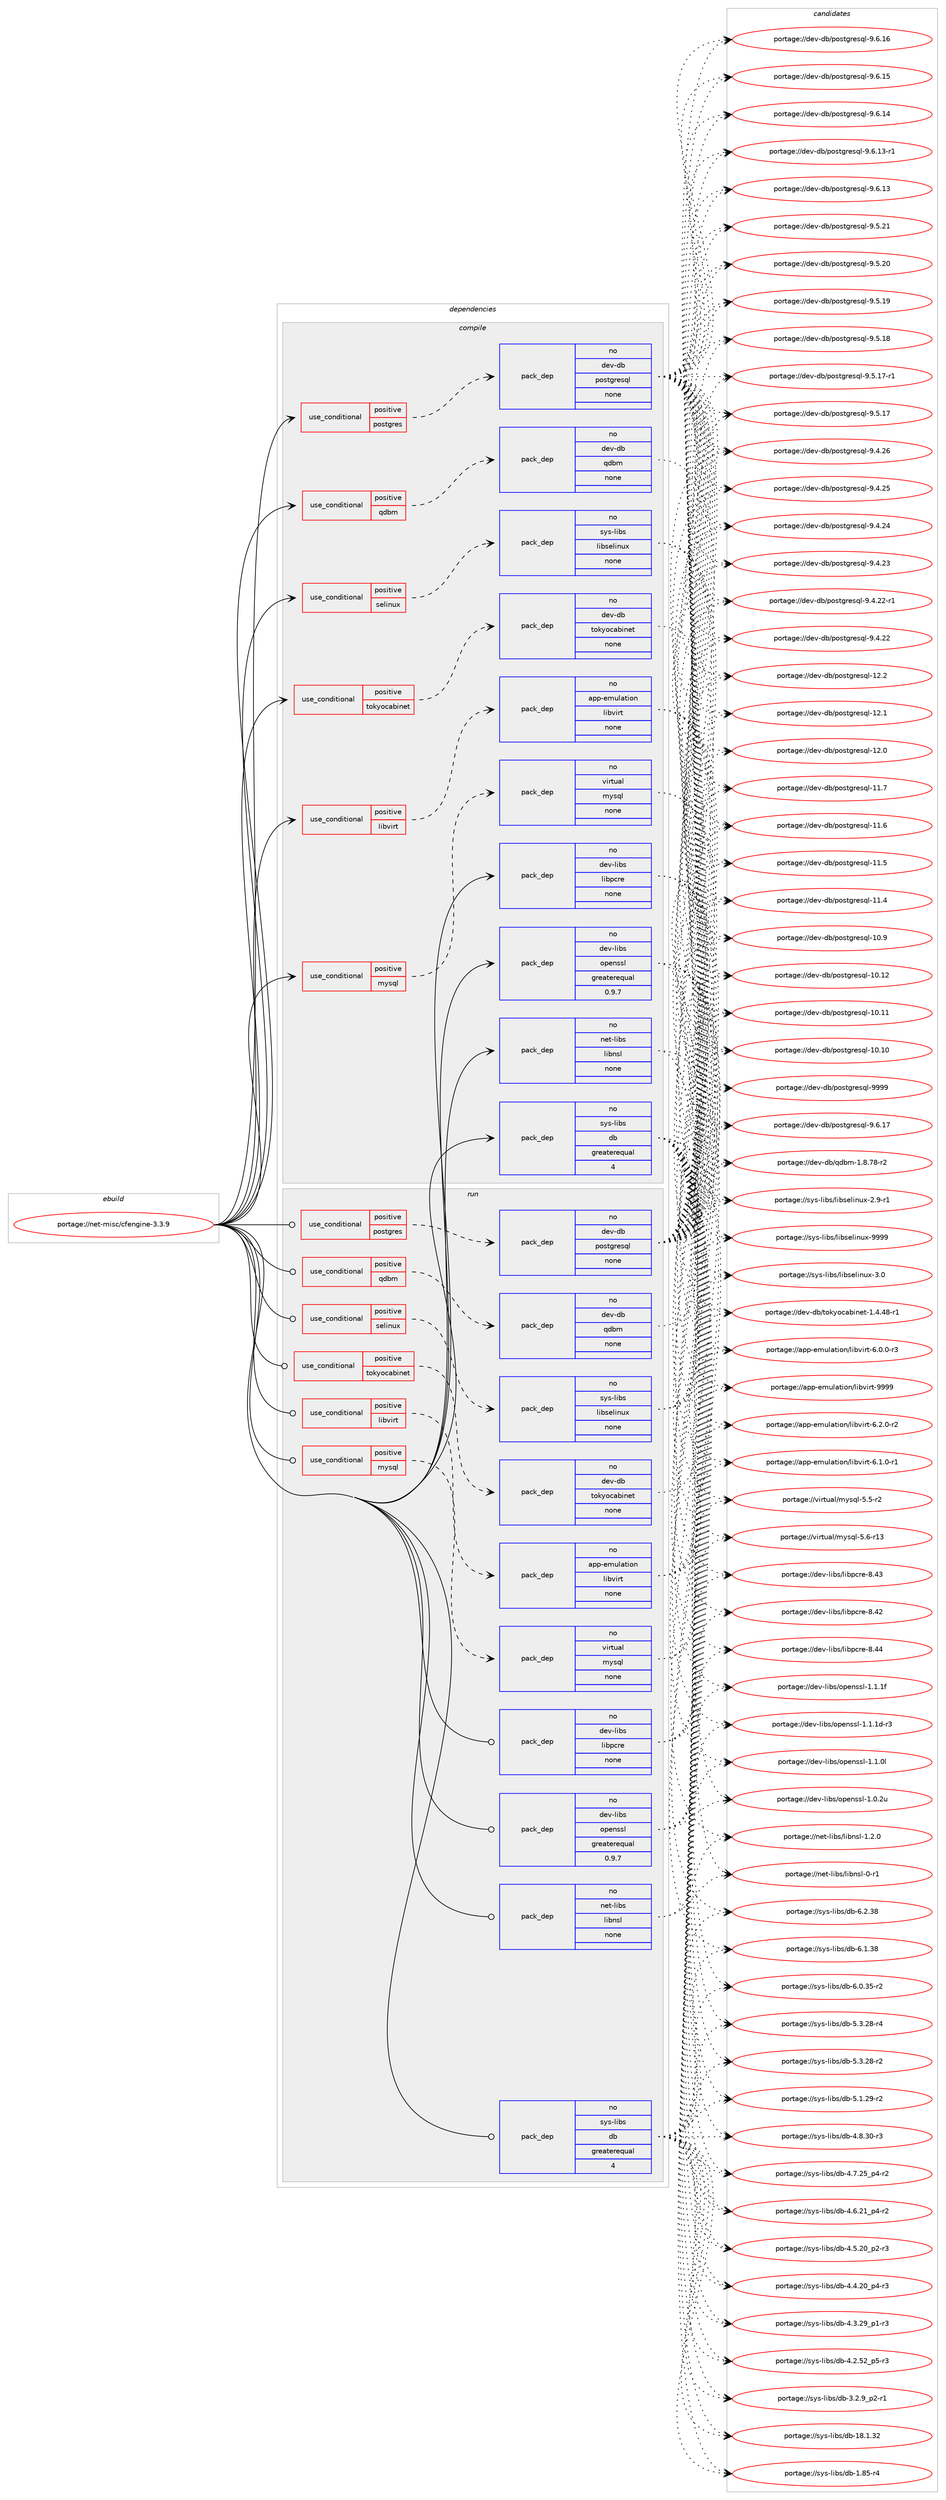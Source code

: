 digraph prolog {

# *************
# Graph options
# *************

newrank=true;
concentrate=true;
compound=true;
graph [rankdir=LR,fontname=Helvetica,fontsize=10,ranksep=1.5];#, ranksep=2.5, nodesep=0.2];
edge  [arrowhead=vee];
node  [fontname=Helvetica,fontsize=10];

# **********
# The ebuild
# **********

subgraph cluster_leftcol {
color=gray;
rank=same;
label=<<i>ebuild</i>>;
id [label="portage://net-misc/cfengine-3.3.9", color=red, width=4, href="../net-misc/cfengine-3.3.9.svg"];
}

# ****************
# The dependencies
# ****************

subgraph cluster_midcol {
color=gray;
label=<<i>dependencies</i>>;
subgraph cluster_compile {
fillcolor="#eeeeee";
style=filled;
label=<<i>compile</i>>;
subgraph cond791 {
dependency6743 [label=<<TABLE BORDER="0" CELLBORDER="1" CELLSPACING="0" CELLPADDING="4"><TR><TD ROWSPAN="3" CELLPADDING="10">use_conditional</TD></TR><TR><TD>positive</TD></TR><TR><TD>libvirt</TD></TR></TABLE>>, shape=none, color=red];
subgraph pack5873 {
dependency6744 [label=<<TABLE BORDER="0" CELLBORDER="1" CELLSPACING="0" CELLPADDING="4" WIDTH="220"><TR><TD ROWSPAN="6" CELLPADDING="30">pack_dep</TD></TR><TR><TD WIDTH="110">no</TD></TR><TR><TD>app-emulation</TD></TR><TR><TD>libvirt</TD></TR><TR><TD>none</TD></TR><TR><TD></TD></TR></TABLE>>, shape=none, color=blue];
}
dependency6743:e -> dependency6744:w [weight=20,style="dashed",arrowhead="vee"];
}
id:e -> dependency6743:w [weight=20,style="solid",arrowhead="vee"];
subgraph cond792 {
dependency6745 [label=<<TABLE BORDER="0" CELLBORDER="1" CELLSPACING="0" CELLPADDING="4"><TR><TD ROWSPAN="3" CELLPADDING="10">use_conditional</TD></TR><TR><TD>positive</TD></TR><TR><TD>mysql</TD></TR></TABLE>>, shape=none, color=red];
subgraph pack5874 {
dependency6746 [label=<<TABLE BORDER="0" CELLBORDER="1" CELLSPACING="0" CELLPADDING="4" WIDTH="220"><TR><TD ROWSPAN="6" CELLPADDING="30">pack_dep</TD></TR><TR><TD WIDTH="110">no</TD></TR><TR><TD>virtual</TD></TR><TR><TD>mysql</TD></TR><TR><TD>none</TD></TR><TR><TD></TD></TR></TABLE>>, shape=none, color=blue];
}
dependency6745:e -> dependency6746:w [weight=20,style="dashed",arrowhead="vee"];
}
id:e -> dependency6745:w [weight=20,style="solid",arrowhead="vee"];
subgraph cond793 {
dependency6747 [label=<<TABLE BORDER="0" CELLBORDER="1" CELLSPACING="0" CELLPADDING="4"><TR><TD ROWSPAN="3" CELLPADDING="10">use_conditional</TD></TR><TR><TD>positive</TD></TR><TR><TD>postgres</TD></TR></TABLE>>, shape=none, color=red];
subgraph pack5875 {
dependency6748 [label=<<TABLE BORDER="0" CELLBORDER="1" CELLSPACING="0" CELLPADDING="4" WIDTH="220"><TR><TD ROWSPAN="6" CELLPADDING="30">pack_dep</TD></TR><TR><TD WIDTH="110">no</TD></TR><TR><TD>dev-db</TD></TR><TR><TD>postgresql</TD></TR><TR><TD>none</TD></TR><TR><TD></TD></TR></TABLE>>, shape=none, color=blue];
}
dependency6747:e -> dependency6748:w [weight=20,style="dashed",arrowhead="vee"];
}
id:e -> dependency6747:w [weight=20,style="solid",arrowhead="vee"];
subgraph cond794 {
dependency6749 [label=<<TABLE BORDER="0" CELLBORDER="1" CELLSPACING="0" CELLPADDING="4"><TR><TD ROWSPAN="3" CELLPADDING="10">use_conditional</TD></TR><TR><TD>positive</TD></TR><TR><TD>qdbm</TD></TR></TABLE>>, shape=none, color=red];
subgraph pack5876 {
dependency6750 [label=<<TABLE BORDER="0" CELLBORDER="1" CELLSPACING="0" CELLPADDING="4" WIDTH="220"><TR><TD ROWSPAN="6" CELLPADDING="30">pack_dep</TD></TR><TR><TD WIDTH="110">no</TD></TR><TR><TD>dev-db</TD></TR><TR><TD>qdbm</TD></TR><TR><TD>none</TD></TR><TR><TD></TD></TR></TABLE>>, shape=none, color=blue];
}
dependency6749:e -> dependency6750:w [weight=20,style="dashed",arrowhead="vee"];
}
id:e -> dependency6749:w [weight=20,style="solid",arrowhead="vee"];
subgraph cond795 {
dependency6751 [label=<<TABLE BORDER="0" CELLBORDER="1" CELLSPACING="0" CELLPADDING="4"><TR><TD ROWSPAN="3" CELLPADDING="10">use_conditional</TD></TR><TR><TD>positive</TD></TR><TR><TD>selinux</TD></TR></TABLE>>, shape=none, color=red];
subgraph pack5877 {
dependency6752 [label=<<TABLE BORDER="0" CELLBORDER="1" CELLSPACING="0" CELLPADDING="4" WIDTH="220"><TR><TD ROWSPAN="6" CELLPADDING="30">pack_dep</TD></TR><TR><TD WIDTH="110">no</TD></TR><TR><TD>sys-libs</TD></TR><TR><TD>libselinux</TD></TR><TR><TD>none</TD></TR><TR><TD></TD></TR></TABLE>>, shape=none, color=blue];
}
dependency6751:e -> dependency6752:w [weight=20,style="dashed",arrowhead="vee"];
}
id:e -> dependency6751:w [weight=20,style="solid",arrowhead="vee"];
subgraph cond796 {
dependency6753 [label=<<TABLE BORDER="0" CELLBORDER="1" CELLSPACING="0" CELLPADDING="4"><TR><TD ROWSPAN="3" CELLPADDING="10">use_conditional</TD></TR><TR><TD>positive</TD></TR><TR><TD>tokyocabinet</TD></TR></TABLE>>, shape=none, color=red];
subgraph pack5878 {
dependency6754 [label=<<TABLE BORDER="0" CELLBORDER="1" CELLSPACING="0" CELLPADDING="4" WIDTH="220"><TR><TD ROWSPAN="6" CELLPADDING="30">pack_dep</TD></TR><TR><TD WIDTH="110">no</TD></TR><TR><TD>dev-db</TD></TR><TR><TD>tokyocabinet</TD></TR><TR><TD>none</TD></TR><TR><TD></TD></TR></TABLE>>, shape=none, color=blue];
}
dependency6753:e -> dependency6754:w [weight=20,style="dashed",arrowhead="vee"];
}
id:e -> dependency6753:w [weight=20,style="solid",arrowhead="vee"];
subgraph pack5879 {
dependency6755 [label=<<TABLE BORDER="0" CELLBORDER="1" CELLSPACING="0" CELLPADDING="4" WIDTH="220"><TR><TD ROWSPAN="6" CELLPADDING="30">pack_dep</TD></TR><TR><TD WIDTH="110">no</TD></TR><TR><TD>dev-libs</TD></TR><TR><TD>libpcre</TD></TR><TR><TD>none</TD></TR><TR><TD></TD></TR></TABLE>>, shape=none, color=blue];
}
id:e -> dependency6755:w [weight=20,style="solid",arrowhead="vee"];
subgraph pack5880 {
dependency6756 [label=<<TABLE BORDER="0" CELLBORDER="1" CELLSPACING="0" CELLPADDING="4" WIDTH="220"><TR><TD ROWSPAN="6" CELLPADDING="30">pack_dep</TD></TR><TR><TD WIDTH="110">no</TD></TR><TR><TD>dev-libs</TD></TR><TR><TD>openssl</TD></TR><TR><TD>greaterequal</TD></TR><TR><TD>0.9.7</TD></TR></TABLE>>, shape=none, color=blue];
}
id:e -> dependency6756:w [weight=20,style="solid",arrowhead="vee"];
subgraph pack5881 {
dependency6757 [label=<<TABLE BORDER="0" CELLBORDER="1" CELLSPACING="0" CELLPADDING="4" WIDTH="220"><TR><TD ROWSPAN="6" CELLPADDING="30">pack_dep</TD></TR><TR><TD WIDTH="110">no</TD></TR><TR><TD>net-libs</TD></TR><TR><TD>libnsl</TD></TR><TR><TD>none</TD></TR><TR><TD></TD></TR></TABLE>>, shape=none, color=blue];
}
id:e -> dependency6757:w [weight=20,style="solid",arrowhead="vee"];
subgraph pack5882 {
dependency6758 [label=<<TABLE BORDER="0" CELLBORDER="1" CELLSPACING="0" CELLPADDING="4" WIDTH="220"><TR><TD ROWSPAN="6" CELLPADDING="30">pack_dep</TD></TR><TR><TD WIDTH="110">no</TD></TR><TR><TD>sys-libs</TD></TR><TR><TD>db</TD></TR><TR><TD>greaterequal</TD></TR><TR><TD>4</TD></TR></TABLE>>, shape=none, color=blue];
}
id:e -> dependency6758:w [weight=20,style="solid",arrowhead="vee"];
}
subgraph cluster_compileandrun {
fillcolor="#eeeeee";
style=filled;
label=<<i>compile and run</i>>;
}
subgraph cluster_run {
fillcolor="#eeeeee";
style=filled;
label=<<i>run</i>>;
subgraph cond797 {
dependency6759 [label=<<TABLE BORDER="0" CELLBORDER="1" CELLSPACING="0" CELLPADDING="4"><TR><TD ROWSPAN="3" CELLPADDING="10">use_conditional</TD></TR><TR><TD>positive</TD></TR><TR><TD>libvirt</TD></TR></TABLE>>, shape=none, color=red];
subgraph pack5883 {
dependency6760 [label=<<TABLE BORDER="0" CELLBORDER="1" CELLSPACING="0" CELLPADDING="4" WIDTH="220"><TR><TD ROWSPAN="6" CELLPADDING="30">pack_dep</TD></TR><TR><TD WIDTH="110">no</TD></TR><TR><TD>app-emulation</TD></TR><TR><TD>libvirt</TD></TR><TR><TD>none</TD></TR><TR><TD></TD></TR></TABLE>>, shape=none, color=blue];
}
dependency6759:e -> dependency6760:w [weight=20,style="dashed",arrowhead="vee"];
}
id:e -> dependency6759:w [weight=20,style="solid",arrowhead="odot"];
subgraph cond798 {
dependency6761 [label=<<TABLE BORDER="0" CELLBORDER="1" CELLSPACING="0" CELLPADDING="4"><TR><TD ROWSPAN="3" CELLPADDING="10">use_conditional</TD></TR><TR><TD>positive</TD></TR><TR><TD>mysql</TD></TR></TABLE>>, shape=none, color=red];
subgraph pack5884 {
dependency6762 [label=<<TABLE BORDER="0" CELLBORDER="1" CELLSPACING="0" CELLPADDING="4" WIDTH="220"><TR><TD ROWSPAN="6" CELLPADDING="30">pack_dep</TD></TR><TR><TD WIDTH="110">no</TD></TR><TR><TD>virtual</TD></TR><TR><TD>mysql</TD></TR><TR><TD>none</TD></TR><TR><TD></TD></TR></TABLE>>, shape=none, color=blue];
}
dependency6761:e -> dependency6762:w [weight=20,style="dashed",arrowhead="vee"];
}
id:e -> dependency6761:w [weight=20,style="solid",arrowhead="odot"];
subgraph cond799 {
dependency6763 [label=<<TABLE BORDER="0" CELLBORDER="1" CELLSPACING="0" CELLPADDING="4"><TR><TD ROWSPAN="3" CELLPADDING="10">use_conditional</TD></TR><TR><TD>positive</TD></TR><TR><TD>postgres</TD></TR></TABLE>>, shape=none, color=red];
subgraph pack5885 {
dependency6764 [label=<<TABLE BORDER="0" CELLBORDER="1" CELLSPACING="0" CELLPADDING="4" WIDTH="220"><TR><TD ROWSPAN="6" CELLPADDING="30">pack_dep</TD></TR><TR><TD WIDTH="110">no</TD></TR><TR><TD>dev-db</TD></TR><TR><TD>postgresql</TD></TR><TR><TD>none</TD></TR><TR><TD></TD></TR></TABLE>>, shape=none, color=blue];
}
dependency6763:e -> dependency6764:w [weight=20,style="dashed",arrowhead="vee"];
}
id:e -> dependency6763:w [weight=20,style="solid",arrowhead="odot"];
subgraph cond800 {
dependency6765 [label=<<TABLE BORDER="0" CELLBORDER="1" CELLSPACING="0" CELLPADDING="4"><TR><TD ROWSPAN="3" CELLPADDING="10">use_conditional</TD></TR><TR><TD>positive</TD></TR><TR><TD>qdbm</TD></TR></TABLE>>, shape=none, color=red];
subgraph pack5886 {
dependency6766 [label=<<TABLE BORDER="0" CELLBORDER="1" CELLSPACING="0" CELLPADDING="4" WIDTH="220"><TR><TD ROWSPAN="6" CELLPADDING="30">pack_dep</TD></TR><TR><TD WIDTH="110">no</TD></TR><TR><TD>dev-db</TD></TR><TR><TD>qdbm</TD></TR><TR><TD>none</TD></TR><TR><TD></TD></TR></TABLE>>, shape=none, color=blue];
}
dependency6765:e -> dependency6766:w [weight=20,style="dashed",arrowhead="vee"];
}
id:e -> dependency6765:w [weight=20,style="solid",arrowhead="odot"];
subgraph cond801 {
dependency6767 [label=<<TABLE BORDER="0" CELLBORDER="1" CELLSPACING="0" CELLPADDING="4"><TR><TD ROWSPAN="3" CELLPADDING="10">use_conditional</TD></TR><TR><TD>positive</TD></TR><TR><TD>selinux</TD></TR></TABLE>>, shape=none, color=red];
subgraph pack5887 {
dependency6768 [label=<<TABLE BORDER="0" CELLBORDER="1" CELLSPACING="0" CELLPADDING="4" WIDTH="220"><TR><TD ROWSPAN="6" CELLPADDING="30">pack_dep</TD></TR><TR><TD WIDTH="110">no</TD></TR><TR><TD>sys-libs</TD></TR><TR><TD>libselinux</TD></TR><TR><TD>none</TD></TR><TR><TD></TD></TR></TABLE>>, shape=none, color=blue];
}
dependency6767:e -> dependency6768:w [weight=20,style="dashed",arrowhead="vee"];
}
id:e -> dependency6767:w [weight=20,style="solid",arrowhead="odot"];
subgraph cond802 {
dependency6769 [label=<<TABLE BORDER="0" CELLBORDER="1" CELLSPACING="0" CELLPADDING="4"><TR><TD ROWSPAN="3" CELLPADDING="10">use_conditional</TD></TR><TR><TD>positive</TD></TR><TR><TD>tokyocabinet</TD></TR></TABLE>>, shape=none, color=red];
subgraph pack5888 {
dependency6770 [label=<<TABLE BORDER="0" CELLBORDER="1" CELLSPACING="0" CELLPADDING="4" WIDTH="220"><TR><TD ROWSPAN="6" CELLPADDING="30">pack_dep</TD></TR><TR><TD WIDTH="110">no</TD></TR><TR><TD>dev-db</TD></TR><TR><TD>tokyocabinet</TD></TR><TR><TD>none</TD></TR><TR><TD></TD></TR></TABLE>>, shape=none, color=blue];
}
dependency6769:e -> dependency6770:w [weight=20,style="dashed",arrowhead="vee"];
}
id:e -> dependency6769:w [weight=20,style="solid",arrowhead="odot"];
subgraph pack5889 {
dependency6771 [label=<<TABLE BORDER="0" CELLBORDER="1" CELLSPACING="0" CELLPADDING="4" WIDTH="220"><TR><TD ROWSPAN="6" CELLPADDING="30">pack_dep</TD></TR><TR><TD WIDTH="110">no</TD></TR><TR><TD>dev-libs</TD></TR><TR><TD>libpcre</TD></TR><TR><TD>none</TD></TR><TR><TD></TD></TR></TABLE>>, shape=none, color=blue];
}
id:e -> dependency6771:w [weight=20,style="solid",arrowhead="odot"];
subgraph pack5890 {
dependency6772 [label=<<TABLE BORDER="0" CELLBORDER="1" CELLSPACING="0" CELLPADDING="4" WIDTH="220"><TR><TD ROWSPAN="6" CELLPADDING="30">pack_dep</TD></TR><TR><TD WIDTH="110">no</TD></TR><TR><TD>dev-libs</TD></TR><TR><TD>openssl</TD></TR><TR><TD>greaterequal</TD></TR><TR><TD>0.9.7</TD></TR></TABLE>>, shape=none, color=blue];
}
id:e -> dependency6772:w [weight=20,style="solid",arrowhead="odot"];
subgraph pack5891 {
dependency6773 [label=<<TABLE BORDER="0" CELLBORDER="1" CELLSPACING="0" CELLPADDING="4" WIDTH="220"><TR><TD ROWSPAN="6" CELLPADDING="30">pack_dep</TD></TR><TR><TD WIDTH="110">no</TD></TR><TR><TD>net-libs</TD></TR><TR><TD>libnsl</TD></TR><TR><TD>none</TD></TR><TR><TD></TD></TR></TABLE>>, shape=none, color=blue];
}
id:e -> dependency6773:w [weight=20,style="solid",arrowhead="odot"];
subgraph pack5892 {
dependency6774 [label=<<TABLE BORDER="0" CELLBORDER="1" CELLSPACING="0" CELLPADDING="4" WIDTH="220"><TR><TD ROWSPAN="6" CELLPADDING="30">pack_dep</TD></TR><TR><TD WIDTH="110">no</TD></TR><TR><TD>sys-libs</TD></TR><TR><TD>db</TD></TR><TR><TD>greaterequal</TD></TR><TR><TD>4</TD></TR></TABLE>>, shape=none, color=blue];
}
id:e -> dependency6774:w [weight=20,style="solid",arrowhead="odot"];
}
}

# **************
# The candidates
# **************

subgraph cluster_choices {
rank=same;
color=gray;
label=<<i>candidates</i>>;

subgraph choice5873 {
color=black;
nodesep=1;
choice97112112451011091171089711610511111047108105981181051141164557575757 [label="portage://app-emulation/libvirt-9999", color=red, width=4,href="../app-emulation/libvirt-9999.svg"];
choice97112112451011091171089711610511111047108105981181051141164554465046484511450 [label="portage://app-emulation/libvirt-6.2.0-r2", color=red, width=4,href="../app-emulation/libvirt-6.2.0-r2.svg"];
choice97112112451011091171089711610511111047108105981181051141164554464946484511449 [label="portage://app-emulation/libvirt-6.1.0-r1", color=red, width=4,href="../app-emulation/libvirt-6.1.0-r1.svg"];
choice97112112451011091171089711610511111047108105981181051141164554464846484511451 [label="portage://app-emulation/libvirt-6.0.0-r3", color=red, width=4,href="../app-emulation/libvirt-6.0.0-r3.svg"];
dependency6744:e -> choice97112112451011091171089711610511111047108105981181051141164557575757:w [style=dotted,weight="100"];
dependency6744:e -> choice97112112451011091171089711610511111047108105981181051141164554465046484511450:w [style=dotted,weight="100"];
dependency6744:e -> choice97112112451011091171089711610511111047108105981181051141164554464946484511449:w [style=dotted,weight="100"];
dependency6744:e -> choice97112112451011091171089711610511111047108105981181051141164554464846484511451:w [style=dotted,weight="100"];
}
subgraph choice5874 {
color=black;
nodesep=1;
choice118105114116117971084710912111511310845534654451144951 [label="portage://virtual/mysql-5.6-r13", color=red, width=4,href="../virtual/mysql-5.6-r13.svg"];
choice1181051141161179710847109121115113108455346534511450 [label="portage://virtual/mysql-5.5-r2", color=red, width=4,href="../virtual/mysql-5.5-r2.svg"];
dependency6746:e -> choice118105114116117971084710912111511310845534654451144951:w [style=dotted,weight="100"];
dependency6746:e -> choice1181051141161179710847109121115113108455346534511450:w [style=dotted,weight="100"];
}
subgraph choice5875 {
color=black;
nodesep=1;
choice1001011184510098471121111151161031141011151131084557575757 [label="portage://dev-db/postgresql-9999", color=red, width=4,href="../dev-db/postgresql-9999.svg"];
choice10010111845100984711211111511610311410111511310845574654464955 [label="portage://dev-db/postgresql-9.6.17", color=red, width=4,href="../dev-db/postgresql-9.6.17.svg"];
choice10010111845100984711211111511610311410111511310845574654464954 [label="portage://dev-db/postgresql-9.6.16", color=red, width=4,href="../dev-db/postgresql-9.6.16.svg"];
choice10010111845100984711211111511610311410111511310845574654464953 [label="portage://dev-db/postgresql-9.6.15", color=red, width=4,href="../dev-db/postgresql-9.6.15.svg"];
choice10010111845100984711211111511610311410111511310845574654464952 [label="portage://dev-db/postgresql-9.6.14", color=red, width=4,href="../dev-db/postgresql-9.6.14.svg"];
choice100101118451009847112111115116103114101115113108455746544649514511449 [label="portage://dev-db/postgresql-9.6.13-r1", color=red, width=4,href="../dev-db/postgresql-9.6.13-r1.svg"];
choice10010111845100984711211111511610311410111511310845574654464951 [label="portage://dev-db/postgresql-9.6.13", color=red, width=4,href="../dev-db/postgresql-9.6.13.svg"];
choice10010111845100984711211111511610311410111511310845574653465049 [label="portage://dev-db/postgresql-9.5.21", color=red, width=4,href="../dev-db/postgresql-9.5.21.svg"];
choice10010111845100984711211111511610311410111511310845574653465048 [label="portage://dev-db/postgresql-9.5.20", color=red, width=4,href="../dev-db/postgresql-9.5.20.svg"];
choice10010111845100984711211111511610311410111511310845574653464957 [label="portage://dev-db/postgresql-9.5.19", color=red, width=4,href="../dev-db/postgresql-9.5.19.svg"];
choice10010111845100984711211111511610311410111511310845574653464956 [label="portage://dev-db/postgresql-9.5.18", color=red, width=4,href="../dev-db/postgresql-9.5.18.svg"];
choice100101118451009847112111115116103114101115113108455746534649554511449 [label="portage://dev-db/postgresql-9.5.17-r1", color=red, width=4,href="../dev-db/postgresql-9.5.17-r1.svg"];
choice10010111845100984711211111511610311410111511310845574653464955 [label="portage://dev-db/postgresql-9.5.17", color=red, width=4,href="../dev-db/postgresql-9.5.17.svg"];
choice10010111845100984711211111511610311410111511310845574652465054 [label="portage://dev-db/postgresql-9.4.26", color=red, width=4,href="../dev-db/postgresql-9.4.26.svg"];
choice10010111845100984711211111511610311410111511310845574652465053 [label="portage://dev-db/postgresql-9.4.25", color=red, width=4,href="../dev-db/postgresql-9.4.25.svg"];
choice10010111845100984711211111511610311410111511310845574652465052 [label="portage://dev-db/postgresql-9.4.24", color=red, width=4,href="../dev-db/postgresql-9.4.24.svg"];
choice10010111845100984711211111511610311410111511310845574652465051 [label="portage://dev-db/postgresql-9.4.23", color=red, width=4,href="../dev-db/postgresql-9.4.23.svg"];
choice100101118451009847112111115116103114101115113108455746524650504511449 [label="portage://dev-db/postgresql-9.4.22-r1", color=red, width=4,href="../dev-db/postgresql-9.4.22-r1.svg"];
choice10010111845100984711211111511610311410111511310845574652465050 [label="portage://dev-db/postgresql-9.4.22", color=red, width=4,href="../dev-db/postgresql-9.4.22.svg"];
choice1001011184510098471121111151161031141011151131084549504650 [label="portage://dev-db/postgresql-12.2", color=red, width=4,href="../dev-db/postgresql-12.2.svg"];
choice1001011184510098471121111151161031141011151131084549504649 [label="portage://dev-db/postgresql-12.1", color=red, width=4,href="../dev-db/postgresql-12.1.svg"];
choice1001011184510098471121111151161031141011151131084549504648 [label="portage://dev-db/postgresql-12.0", color=red, width=4,href="../dev-db/postgresql-12.0.svg"];
choice1001011184510098471121111151161031141011151131084549494655 [label="portage://dev-db/postgresql-11.7", color=red, width=4,href="../dev-db/postgresql-11.7.svg"];
choice1001011184510098471121111151161031141011151131084549494654 [label="portage://dev-db/postgresql-11.6", color=red, width=4,href="../dev-db/postgresql-11.6.svg"];
choice1001011184510098471121111151161031141011151131084549494653 [label="portage://dev-db/postgresql-11.5", color=red, width=4,href="../dev-db/postgresql-11.5.svg"];
choice1001011184510098471121111151161031141011151131084549494652 [label="portage://dev-db/postgresql-11.4", color=red, width=4,href="../dev-db/postgresql-11.4.svg"];
choice1001011184510098471121111151161031141011151131084549484657 [label="portage://dev-db/postgresql-10.9", color=red, width=4,href="../dev-db/postgresql-10.9.svg"];
choice100101118451009847112111115116103114101115113108454948464950 [label="portage://dev-db/postgresql-10.12", color=red, width=4,href="../dev-db/postgresql-10.12.svg"];
choice100101118451009847112111115116103114101115113108454948464949 [label="portage://dev-db/postgresql-10.11", color=red, width=4,href="../dev-db/postgresql-10.11.svg"];
choice100101118451009847112111115116103114101115113108454948464948 [label="portage://dev-db/postgresql-10.10", color=red, width=4,href="../dev-db/postgresql-10.10.svg"];
dependency6748:e -> choice1001011184510098471121111151161031141011151131084557575757:w [style=dotted,weight="100"];
dependency6748:e -> choice10010111845100984711211111511610311410111511310845574654464955:w [style=dotted,weight="100"];
dependency6748:e -> choice10010111845100984711211111511610311410111511310845574654464954:w [style=dotted,weight="100"];
dependency6748:e -> choice10010111845100984711211111511610311410111511310845574654464953:w [style=dotted,weight="100"];
dependency6748:e -> choice10010111845100984711211111511610311410111511310845574654464952:w [style=dotted,weight="100"];
dependency6748:e -> choice100101118451009847112111115116103114101115113108455746544649514511449:w [style=dotted,weight="100"];
dependency6748:e -> choice10010111845100984711211111511610311410111511310845574654464951:w [style=dotted,weight="100"];
dependency6748:e -> choice10010111845100984711211111511610311410111511310845574653465049:w [style=dotted,weight="100"];
dependency6748:e -> choice10010111845100984711211111511610311410111511310845574653465048:w [style=dotted,weight="100"];
dependency6748:e -> choice10010111845100984711211111511610311410111511310845574653464957:w [style=dotted,weight="100"];
dependency6748:e -> choice10010111845100984711211111511610311410111511310845574653464956:w [style=dotted,weight="100"];
dependency6748:e -> choice100101118451009847112111115116103114101115113108455746534649554511449:w [style=dotted,weight="100"];
dependency6748:e -> choice10010111845100984711211111511610311410111511310845574653464955:w [style=dotted,weight="100"];
dependency6748:e -> choice10010111845100984711211111511610311410111511310845574652465054:w [style=dotted,weight="100"];
dependency6748:e -> choice10010111845100984711211111511610311410111511310845574652465053:w [style=dotted,weight="100"];
dependency6748:e -> choice10010111845100984711211111511610311410111511310845574652465052:w [style=dotted,weight="100"];
dependency6748:e -> choice10010111845100984711211111511610311410111511310845574652465051:w [style=dotted,weight="100"];
dependency6748:e -> choice100101118451009847112111115116103114101115113108455746524650504511449:w [style=dotted,weight="100"];
dependency6748:e -> choice10010111845100984711211111511610311410111511310845574652465050:w [style=dotted,weight="100"];
dependency6748:e -> choice1001011184510098471121111151161031141011151131084549504650:w [style=dotted,weight="100"];
dependency6748:e -> choice1001011184510098471121111151161031141011151131084549504649:w [style=dotted,weight="100"];
dependency6748:e -> choice1001011184510098471121111151161031141011151131084549504648:w [style=dotted,weight="100"];
dependency6748:e -> choice1001011184510098471121111151161031141011151131084549494655:w [style=dotted,weight="100"];
dependency6748:e -> choice1001011184510098471121111151161031141011151131084549494654:w [style=dotted,weight="100"];
dependency6748:e -> choice1001011184510098471121111151161031141011151131084549494653:w [style=dotted,weight="100"];
dependency6748:e -> choice1001011184510098471121111151161031141011151131084549494652:w [style=dotted,weight="100"];
dependency6748:e -> choice1001011184510098471121111151161031141011151131084549484657:w [style=dotted,weight="100"];
dependency6748:e -> choice100101118451009847112111115116103114101115113108454948464950:w [style=dotted,weight="100"];
dependency6748:e -> choice100101118451009847112111115116103114101115113108454948464949:w [style=dotted,weight="100"];
dependency6748:e -> choice100101118451009847112111115116103114101115113108454948464948:w [style=dotted,weight="100"];
}
subgraph choice5876 {
color=black;
nodesep=1;
choice10010111845100984711310098109454946564655564511450 [label="portage://dev-db/qdbm-1.8.78-r2", color=red, width=4,href="../dev-db/qdbm-1.8.78-r2.svg"];
dependency6750:e -> choice10010111845100984711310098109454946564655564511450:w [style=dotted,weight="100"];
}
subgraph choice5877 {
color=black;
nodesep=1;
choice115121115451081059811547108105981151011081051101171204557575757 [label="portage://sys-libs/libselinux-9999", color=red, width=4,href="../sys-libs/libselinux-9999.svg"];
choice1151211154510810598115471081059811510110810511011712045514648 [label="portage://sys-libs/libselinux-3.0", color=red, width=4,href="../sys-libs/libselinux-3.0.svg"];
choice11512111545108105981154710810598115101108105110117120455046574511449 [label="portage://sys-libs/libselinux-2.9-r1", color=red, width=4,href="../sys-libs/libselinux-2.9-r1.svg"];
dependency6752:e -> choice115121115451081059811547108105981151011081051101171204557575757:w [style=dotted,weight="100"];
dependency6752:e -> choice1151211154510810598115471081059811510110810511011712045514648:w [style=dotted,weight="100"];
dependency6752:e -> choice11512111545108105981154710810598115101108105110117120455046574511449:w [style=dotted,weight="100"];
}
subgraph choice5878 {
color=black;
nodesep=1;
choice100101118451009847116111107121111999798105110101116454946524652564511449 [label="portage://dev-db/tokyocabinet-1.4.48-r1", color=red, width=4,href="../dev-db/tokyocabinet-1.4.48-r1.svg"];
dependency6754:e -> choice100101118451009847116111107121111999798105110101116454946524652564511449:w [style=dotted,weight="100"];
}
subgraph choice5879 {
color=black;
nodesep=1;
choice10010111845108105981154710810598112991141014556465252 [label="portage://dev-libs/libpcre-8.44", color=red, width=4,href="../dev-libs/libpcre-8.44.svg"];
choice10010111845108105981154710810598112991141014556465251 [label="portage://dev-libs/libpcre-8.43", color=red, width=4,href="../dev-libs/libpcre-8.43.svg"];
choice10010111845108105981154710810598112991141014556465250 [label="portage://dev-libs/libpcre-8.42", color=red, width=4,href="../dev-libs/libpcre-8.42.svg"];
dependency6755:e -> choice10010111845108105981154710810598112991141014556465252:w [style=dotted,weight="100"];
dependency6755:e -> choice10010111845108105981154710810598112991141014556465251:w [style=dotted,weight="100"];
dependency6755:e -> choice10010111845108105981154710810598112991141014556465250:w [style=dotted,weight="100"];
}
subgraph choice5880 {
color=black;
nodesep=1;
choice100101118451081059811547111112101110115115108454946494649102 [label="portage://dev-libs/openssl-1.1.1f", color=red, width=4,href="../dev-libs/openssl-1.1.1f.svg"];
choice1001011184510810598115471111121011101151151084549464946491004511451 [label="portage://dev-libs/openssl-1.1.1d-r3", color=red, width=4,href="../dev-libs/openssl-1.1.1d-r3.svg"];
choice100101118451081059811547111112101110115115108454946494648108 [label="portage://dev-libs/openssl-1.1.0l", color=red, width=4,href="../dev-libs/openssl-1.1.0l.svg"];
choice100101118451081059811547111112101110115115108454946484650117 [label="portage://dev-libs/openssl-1.0.2u", color=red, width=4,href="../dev-libs/openssl-1.0.2u.svg"];
dependency6756:e -> choice100101118451081059811547111112101110115115108454946494649102:w [style=dotted,weight="100"];
dependency6756:e -> choice1001011184510810598115471111121011101151151084549464946491004511451:w [style=dotted,weight="100"];
dependency6756:e -> choice100101118451081059811547111112101110115115108454946494648108:w [style=dotted,weight="100"];
dependency6756:e -> choice100101118451081059811547111112101110115115108454946484650117:w [style=dotted,weight="100"];
}
subgraph choice5881 {
color=black;
nodesep=1;
choice11010111645108105981154710810598110115108454946504648 [label="portage://net-libs/libnsl-1.2.0", color=red, width=4,href="../net-libs/libnsl-1.2.0.svg"];
choice1101011164510810598115471081059811011510845484511449 [label="portage://net-libs/libnsl-0-r1", color=red, width=4,href="../net-libs/libnsl-0-r1.svg"];
dependency6757:e -> choice11010111645108105981154710810598110115108454946504648:w [style=dotted,weight="100"];
dependency6757:e -> choice1101011164510810598115471081059811011510845484511449:w [style=dotted,weight="100"];
}
subgraph choice5882 {
color=black;
nodesep=1;
choice1151211154510810598115471009845544650465156 [label="portage://sys-libs/db-6.2.38", color=red, width=4,href="../sys-libs/db-6.2.38.svg"];
choice1151211154510810598115471009845544649465156 [label="portage://sys-libs/db-6.1.38", color=red, width=4,href="../sys-libs/db-6.1.38.svg"];
choice11512111545108105981154710098455446484651534511450 [label="portage://sys-libs/db-6.0.35-r2", color=red, width=4,href="../sys-libs/db-6.0.35-r2.svg"];
choice11512111545108105981154710098455346514650564511452 [label="portage://sys-libs/db-5.3.28-r4", color=red, width=4,href="../sys-libs/db-5.3.28-r4.svg"];
choice11512111545108105981154710098455346514650564511450 [label="portage://sys-libs/db-5.3.28-r2", color=red, width=4,href="../sys-libs/db-5.3.28-r2.svg"];
choice11512111545108105981154710098455346494650574511450 [label="portage://sys-libs/db-5.1.29-r2", color=red, width=4,href="../sys-libs/db-5.1.29-r2.svg"];
choice11512111545108105981154710098455246564651484511451 [label="portage://sys-libs/db-4.8.30-r3", color=red, width=4,href="../sys-libs/db-4.8.30-r3.svg"];
choice115121115451081059811547100984552465546505395112524511450 [label="portage://sys-libs/db-4.7.25_p4-r2", color=red, width=4,href="../sys-libs/db-4.7.25_p4-r2.svg"];
choice115121115451081059811547100984552465446504995112524511450 [label="portage://sys-libs/db-4.6.21_p4-r2", color=red, width=4,href="../sys-libs/db-4.6.21_p4-r2.svg"];
choice115121115451081059811547100984552465346504895112504511451 [label="portage://sys-libs/db-4.5.20_p2-r3", color=red, width=4,href="../sys-libs/db-4.5.20_p2-r3.svg"];
choice115121115451081059811547100984552465246504895112524511451 [label="portage://sys-libs/db-4.4.20_p4-r3", color=red, width=4,href="../sys-libs/db-4.4.20_p4-r3.svg"];
choice115121115451081059811547100984552465146505795112494511451 [label="portage://sys-libs/db-4.3.29_p1-r3", color=red, width=4,href="../sys-libs/db-4.3.29_p1-r3.svg"];
choice115121115451081059811547100984552465046535095112534511451 [label="portage://sys-libs/db-4.2.52_p5-r3", color=red, width=4,href="../sys-libs/db-4.2.52_p5-r3.svg"];
choice1151211154510810598115471009845514650465795112504511449 [label="portage://sys-libs/db-3.2.9_p2-r1", color=red, width=4,href="../sys-libs/db-3.2.9_p2-r1.svg"];
choice115121115451081059811547100984549564649465150 [label="portage://sys-libs/db-18.1.32", color=red, width=4,href="../sys-libs/db-18.1.32.svg"];
choice1151211154510810598115471009845494656534511452 [label="portage://sys-libs/db-1.85-r4", color=red, width=4,href="../sys-libs/db-1.85-r4.svg"];
dependency6758:e -> choice1151211154510810598115471009845544650465156:w [style=dotted,weight="100"];
dependency6758:e -> choice1151211154510810598115471009845544649465156:w [style=dotted,weight="100"];
dependency6758:e -> choice11512111545108105981154710098455446484651534511450:w [style=dotted,weight="100"];
dependency6758:e -> choice11512111545108105981154710098455346514650564511452:w [style=dotted,weight="100"];
dependency6758:e -> choice11512111545108105981154710098455346514650564511450:w [style=dotted,weight="100"];
dependency6758:e -> choice11512111545108105981154710098455346494650574511450:w [style=dotted,weight="100"];
dependency6758:e -> choice11512111545108105981154710098455246564651484511451:w [style=dotted,weight="100"];
dependency6758:e -> choice115121115451081059811547100984552465546505395112524511450:w [style=dotted,weight="100"];
dependency6758:e -> choice115121115451081059811547100984552465446504995112524511450:w [style=dotted,weight="100"];
dependency6758:e -> choice115121115451081059811547100984552465346504895112504511451:w [style=dotted,weight="100"];
dependency6758:e -> choice115121115451081059811547100984552465246504895112524511451:w [style=dotted,weight="100"];
dependency6758:e -> choice115121115451081059811547100984552465146505795112494511451:w [style=dotted,weight="100"];
dependency6758:e -> choice115121115451081059811547100984552465046535095112534511451:w [style=dotted,weight="100"];
dependency6758:e -> choice1151211154510810598115471009845514650465795112504511449:w [style=dotted,weight="100"];
dependency6758:e -> choice115121115451081059811547100984549564649465150:w [style=dotted,weight="100"];
dependency6758:e -> choice1151211154510810598115471009845494656534511452:w [style=dotted,weight="100"];
}
subgraph choice5883 {
color=black;
nodesep=1;
choice97112112451011091171089711610511111047108105981181051141164557575757 [label="portage://app-emulation/libvirt-9999", color=red, width=4,href="../app-emulation/libvirt-9999.svg"];
choice97112112451011091171089711610511111047108105981181051141164554465046484511450 [label="portage://app-emulation/libvirt-6.2.0-r2", color=red, width=4,href="../app-emulation/libvirt-6.2.0-r2.svg"];
choice97112112451011091171089711610511111047108105981181051141164554464946484511449 [label="portage://app-emulation/libvirt-6.1.0-r1", color=red, width=4,href="../app-emulation/libvirt-6.1.0-r1.svg"];
choice97112112451011091171089711610511111047108105981181051141164554464846484511451 [label="portage://app-emulation/libvirt-6.0.0-r3", color=red, width=4,href="../app-emulation/libvirt-6.0.0-r3.svg"];
dependency6760:e -> choice97112112451011091171089711610511111047108105981181051141164557575757:w [style=dotted,weight="100"];
dependency6760:e -> choice97112112451011091171089711610511111047108105981181051141164554465046484511450:w [style=dotted,weight="100"];
dependency6760:e -> choice97112112451011091171089711610511111047108105981181051141164554464946484511449:w [style=dotted,weight="100"];
dependency6760:e -> choice97112112451011091171089711610511111047108105981181051141164554464846484511451:w [style=dotted,weight="100"];
}
subgraph choice5884 {
color=black;
nodesep=1;
choice118105114116117971084710912111511310845534654451144951 [label="portage://virtual/mysql-5.6-r13", color=red, width=4,href="../virtual/mysql-5.6-r13.svg"];
choice1181051141161179710847109121115113108455346534511450 [label="portage://virtual/mysql-5.5-r2", color=red, width=4,href="../virtual/mysql-5.5-r2.svg"];
dependency6762:e -> choice118105114116117971084710912111511310845534654451144951:w [style=dotted,weight="100"];
dependency6762:e -> choice1181051141161179710847109121115113108455346534511450:w [style=dotted,weight="100"];
}
subgraph choice5885 {
color=black;
nodesep=1;
choice1001011184510098471121111151161031141011151131084557575757 [label="portage://dev-db/postgresql-9999", color=red, width=4,href="../dev-db/postgresql-9999.svg"];
choice10010111845100984711211111511610311410111511310845574654464955 [label="portage://dev-db/postgresql-9.6.17", color=red, width=4,href="../dev-db/postgresql-9.6.17.svg"];
choice10010111845100984711211111511610311410111511310845574654464954 [label="portage://dev-db/postgresql-9.6.16", color=red, width=4,href="../dev-db/postgresql-9.6.16.svg"];
choice10010111845100984711211111511610311410111511310845574654464953 [label="portage://dev-db/postgresql-9.6.15", color=red, width=4,href="../dev-db/postgresql-9.6.15.svg"];
choice10010111845100984711211111511610311410111511310845574654464952 [label="portage://dev-db/postgresql-9.6.14", color=red, width=4,href="../dev-db/postgresql-9.6.14.svg"];
choice100101118451009847112111115116103114101115113108455746544649514511449 [label="portage://dev-db/postgresql-9.6.13-r1", color=red, width=4,href="../dev-db/postgresql-9.6.13-r1.svg"];
choice10010111845100984711211111511610311410111511310845574654464951 [label="portage://dev-db/postgresql-9.6.13", color=red, width=4,href="../dev-db/postgresql-9.6.13.svg"];
choice10010111845100984711211111511610311410111511310845574653465049 [label="portage://dev-db/postgresql-9.5.21", color=red, width=4,href="../dev-db/postgresql-9.5.21.svg"];
choice10010111845100984711211111511610311410111511310845574653465048 [label="portage://dev-db/postgresql-9.5.20", color=red, width=4,href="../dev-db/postgresql-9.5.20.svg"];
choice10010111845100984711211111511610311410111511310845574653464957 [label="portage://dev-db/postgresql-9.5.19", color=red, width=4,href="../dev-db/postgresql-9.5.19.svg"];
choice10010111845100984711211111511610311410111511310845574653464956 [label="portage://dev-db/postgresql-9.5.18", color=red, width=4,href="../dev-db/postgresql-9.5.18.svg"];
choice100101118451009847112111115116103114101115113108455746534649554511449 [label="portage://dev-db/postgresql-9.5.17-r1", color=red, width=4,href="../dev-db/postgresql-9.5.17-r1.svg"];
choice10010111845100984711211111511610311410111511310845574653464955 [label="portage://dev-db/postgresql-9.5.17", color=red, width=4,href="../dev-db/postgresql-9.5.17.svg"];
choice10010111845100984711211111511610311410111511310845574652465054 [label="portage://dev-db/postgresql-9.4.26", color=red, width=4,href="../dev-db/postgresql-9.4.26.svg"];
choice10010111845100984711211111511610311410111511310845574652465053 [label="portage://dev-db/postgresql-9.4.25", color=red, width=4,href="../dev-db/postgresql-9.4.25.svg"];
choice10010111845100984711211111511610311410111511310845574652465052 [label="portage://dev-db/postgresql-9.4.24", color=red, width=4,href="../dev-db/postgresql-9.4.24.svg"];
choice10010111845100984711211111511610311410111511310845574652465051 [label="portage://dev-db/postgresql-9.4.23", color=red, width=4,href="../dev-db/postgresql-9.4.23.svg"];
choice100101118451009847112111115116103114101115113108455746524650504511449 [label="portage://dev-db/postgresql-9.4.22-r1", color=red, width=4,href="../dev-db/postgresql-9.4.22-r1.svg"];
choice10010111845100984711211111511610311410111511310845574652465050 [label="portage://dev-db/postgresql-9.4.22", color=red, width=4,href="../dev-db/postgresql-9.4.22.svg"];
choice1001011184510098471121111151161031141011151131084549504650 [label="portage://dev-db/postgresql-12.2", color=red, width=4,href="../dev-db/postgresql-12.2.svg"];
choice1001011184510098471121111151161031141011151131084549504649 [label="portage://dev-db/postgresql-12.1", color=red, width=4,href="../dev-db/postgresql-12.1.svg"];
choice1001011184510098471121111151161031141011151131084549504648 [label="portage://dev-db/postgresql-12.0", color=red, width=4,href="../dev-db/postgresql-12.0.svg"];
choice1001011184510098471121111151161031141011151131084549494655 [label="portage://dev-db/postgresql-11.7", color=red, width=4,href="../dev-db/postgresql-11.7.svg"];
choice1001011184510098471121111151161031141011151131084549494654 [label="portage://dev-db/postgresql-11.6", color=red, width=4,href="../dev-db/postgresql-11.6.svg"];
choice1001011184510098471121111151161031141011151131084549494653 [label="portage://dev-db/postgresql-11.5", color=red, width=4,href="../dev-db/postgresql-11.5.svg"];
choice1001011184510098471121111151161031141011151131084549494652 [label="portage://dev-db/postgresql-11.4", color=red, width=4,href="../dev-db/postgresql-11.4.svg"];
choice1001011184510098471121111151161031141011151131084549484657 [label="portage://dev-db/postgresql-10.9", color=red, width=4,href="../dev-db/postgresql-10.9.svg"];
choice100101118451009847112111115116103114101115113108454948464950 [label="portage://dev-db/postgresql-10.12", color=red, width=4,href="../dev-db/postgresql-10.12.svg"];
choice100101118451009847112111115116103114101115113108454948464949 [label="portage://dev-db/postgresql-10.11", color=red, width=4,href="../dev-db/postgresql-10.11.svg"];
choice100101118451009847112111115116103114101115113108454948464948 [label="portage://dev-db/postgresql-10.10", color=red, width=4,href="../dev-db/postgresql-10.10.svg"];
dependency6764:e -> choice1001011184510098471121111151161031141011151131084557575757:w [style=dotted,weight="100"];
dependency6764:e -> choice10010111845100984711211111511610311410111511310845574654464955:w [style=dotted,weight="100"];
dependency6764:e -> choice10010111845100984711211111511610311410111511310845574654464954:w [style=dotted,weight="100"];
dependency6764:e -> choice10010111845100984711211111511610311410111511310845574654464953:w [style=dotted,weight="100"];
dependency6764:e -> choice10010111845100984711211111511610311410111511310845574654464952:w [style=dotted,weight="100"];
dependency6764:e -> choice100101118451009847112111115116103114101115113108455746544649514511449:w [style=dotted,weight="100"];
dependency6764:e -> choice10010111845100984711211111511610311410111511310845574654464951:w [style=dotted,weight="100"];
dependency6764:e -> choice10010111845100984711211111511610311410111511310845574653465049:w [style=dotted,weight="100"];
dependency6764:e -> choice10010111845100984711211111511610311410111511310845574653465048:w [style=dotted,weight="100"];
dependency6764:e -> choice10010111845100984711211111511610311410111511310845574653464957:w [style=dotted,weight="100"];
dependency6764:e -> choice10010111845100984711211111511610311410111511310845574653464956:w [style=dotted,weight="100"];
dependency6764:e -> choice100101118451009847112111115116103114101115113108455746534649554511449:w [style=dotted,weight="100"];
dependency6764:e -> choice10010111845100984711211111511610311410111511310845574653464955:w [style=dotted,weight="100"];
dependency6764:e -> choice10010111845100984711211111511610311410111511310845574652465054:w [style=dotted,weight="100"];
dependency6764:e -> choice10010111845100984711211111511610311410111511310845574652465053:w [style=dotted,weight="100"];
dependency6764:e -> choice10010111845100984711211111511610311410111511310845574652465052:w [style=dotted,weight="100"];
dependency6764:e -> choice10010111845100984711211111511610311410111511310845574652465051:w [style=dotted,weight="100"];
dependency6764:e -> choice100101118451009847112111115116103114101115113108455746524650504511449:w [style=dotted,weight="100"];
dependency6764:e -> choice10010111845100984711211111511610311410111511310845574652465050:w [style=dotted,weight="100"];
dependency6764:e -> choice1001011184510098471121111151161031141011151131084549504650:w [style=dotted,weight="100"];
dependency6764:e -> choice1001011184510098471121111151161031141011151131084549504649:w [style=dotted,weight="100"];
dependency6764:e -> choice1001011184510098471121111151161031141011151131084549504648:w [style=dotted,weight="100"];
dependency6764:e -> choice1001011184510098471121111151161031141011151131084549494655:w [style=dotted,weight="100"];
dependency6764:e -> choice1001011184510098471121111151161031141011151131084549494654:w [style=dotted,weight="100"];
dependency6764:e -> choice1001011184510098471121111151161031141011151131084549494653:w [style=dotted,weight="100"];
dependency6764:e -> choice1001011184510098471121111151161031141011151131084549494652:w [style=dotted,weight="100"];
dependency6764:e -> choice1001011184510098471121111151161031141011151131084549484657:w [style=dotted,weight="100"];
dependency6764:e -> choice100101118451009847112111115116103114101115113108454948464950:w [style=dotted,weight="100"];
dependency6764:e -> choice100101118451009847112111115116103114101115113108454948464949:w [style=dotted,weight="100"];
dependency6764:e -> choice100101118451009847112111115116103114101115113108454948464948:w [style=dotted,weight="100"];
}
subgraph choice5886 {
color=black;
nodesep=1;
choice10010111845100984711310098109454946564655564511450 [label="portage://dev-db/qdbm-1.8.78-r2", color=red, width=4,href="../dev-db/qdbm-1.8.78-r2.svg"];
dependency6766:e -> choice10010111845100984711310098109454946564655564511450:w [style=dotted,weight="100"];
}
subgraph choice5887 {
color=black;
nodesep=1;
choice115121115451081059811547108105981151011081051101171204557575757 [label="portage://sys-libs/libselinux-9999", color=red, width=4,href="../sys-libs/libselinux-9999.svg"];
choice1151211154510810598115471081059811510110810511011712045514648 [label="portage://sys-libs/libselinux-3.0", color=red, width=4,href="../sys-libs/libselinux-3.0.svg"];
choice11512111545108105981154710810598115101108105110117120455046574511449 [label="portage://sys-libs/libselinux-2.9-r1", color=red, width=4,href="../sys-libs/libselinux-2.9-r1.svg"];
dependency6768:e -> choice115121115451081059811547108105981151011081051101171204557575757:w [style=dotted,weight="100"];
dependency6768:e -> choice1151211154510810598115471081059811510110810511011712045514648:w [style=dotted,weight="100"];
dependency6768:e -> choice11512111545108105981154710810598115101108105110117120455046574511449:w [style=dotted,weight="100"];
}
subgraph choice5888 {
color=black;
nodesep=1;
choice100101118451009847116111107121111999798105110101116454946524652564511449 [label="portage://dev-db/tokyocabinet-1.4.48-r1", color=red, width=4,href="../dev-db/tokyocabinet-1.4.48-r1.svg"];
dependency6770:e -> choice100101118451009847116111107121111999798105110101116454946524652564511449:w [style=dotted,weight="100"];
}
subgraph choice5889 {
color=black;
nodesep=1;
choice10010111845108105981154710810598112991141014556465252 [label="portage://dev-libs/libpcre-8.44", color=red, width=4,href="../dev-libs/libpcre-8.44.svg"];
choice10010111845108105981154710810598112991141014556465251 [label="portage://dev-libs/libpcre-8.43", color=red, width=4,href="../dev-libs/libpcre-8.43.svg"];
choice10010111845108105981154710810598112991141014556465250 [label="portage://dev-libs/libpcre-8.42", color=red, width=4,href="../dev-libs/libpcre-8.42.svg"];
dependency6771:e -> choice10010111845108105981154710810598112991141014556465252:w [style=dotted,weight="100"];
dependency6771:e -> choice10010111845108105981154710810598112991141014556465251:w [style=dotted,weight="100"];
dependency6771:e -> choice10010111845108105981154710810598112991141014556465250:w [style=dotted,weight="100"];
}
subgraph choice5890 {
color=black;
nodesep=1;
choice100101118451081059811547111112101110115115108454946494649102 [label="portage://dev-libs/openssl-1.1.1f", color=red, width=4,href="../dev-libs/openssl-1.1.1f.svg"];
choice1001011184510810598115471111121011101151151084549464946491004511451 [label="portage://dev-libs/openssl-1.1.1d-r3", color=red, width=4,href="../dev-libs/openssl-1.1.1d-r3.svg"];
choice100101118451081059811547111112101110115115108454946494648108 [label="portage://dev-libs/openssl-1.1.0l", color=red, width=4,href="../dev-libs/openssl-1.1.0l.svg"];
choice100101118451081059811547111112101110115115108454946484650117 [label="portage://dev-libs/openssl-1.0.2u", color=red, width=4,href="../dev-libs/openssl-1.0.2u.svg"];
dependency6772:e -> choice100101118451081059811547111112101110115115108454946494649102:w [style=dotted,weight="100"];
dependency6772:e -> choice1001011184510810598115471111121011101151151084549464946491004511451:w [style=dotted,weight="100"];
dependency6772:e -> choice100101118451081059811547111112101110115115108454946494648108:w [style=dotted,weight="100"];
dependency6772:e -> choice100101118451081059811547111112101110115115108454946484650117:w [style=dotted,weight="100"];
}
subgraph choice5891 {
color=black;
nodesep=1;
choice11010111645108105981154710810598110115108454946504648 [label="portage://net-libs/libnsl-1.2.0", color=red, width=4,href="../net-libs/libnsl-1.2.0.svg"];
choice1101011164510810598115471081059811011510845484511449 [label="portage://net-libs/libnsl-0-r1", color=red, width=4,href="../net-libs/libnsl-0-r1.svg"];
dependency6773:e -> choice11010111645108105981154710810598110115108454946504648:w [style=dotted,weight="100"];
dependency6773:e -> choice1101011164510810598115471081059811011510845484511449:w [style=dotted,weight="100"];
}
subgraph choice5892 {
color=black;
nodesep=1;
choice1151211154510810598115471009845544650465156 [label="portage://sys-libs/db-6.2.38", color=red, width=4,href="../sys-libs/db-6.2.38.svg"];
choice1151211154510810598115471009845544649465156 [label="portage://sys-libs/db-6.1.38", color=red, width=4,href="../sys-libs/db-6.1.38.svg"];
choice11512111545108105981154710098455446484651534511450 [label="portage://sys-libs/db-6.0.35-r2", color=red, width=4,href="../sys-libs/db-6.0.35-r2.svg"];
choice11512111545108105981154710098455346514650564511452 [label="portage://sys-libs/db-5.3.28-r4", color=red, width=4,href="../sys-libs/db-5.3.28-r4.svg"];
choice11512111545108105981154710098455346514650564511450 [label="portage://sys-libs/db-5.3.28-r2", color=red, width=4,href="../sys-libs/db-5.3.28-r2.svg"];
choice11512111545108105981154710098455346494650574511450 [label="portage://sys-libs/db-5.1.29-r2", color=red, width=4,href="../sys-libs/db-5.1.29-r2.svg"];
choice11512111545108105981154710098455246564651484511451 [label="portage://sys-libs/db-4.8.30-r3", color=red, width=4,href="../sys-libs/db-4.8.30-r3.svg"];
choice115121115451081059811547100984552465546505395112524511450 [label="portage://sys-libs/db-4.7.25_p4-r2", color=red, width=4,href="../sys-libs/db-4.7.25_p4-r2.svg"];
choice115121115451081059811547100984552465446504995112524511450 [label="portage://sys-libs/db-4.6.21_p4-r2", color=red, width=4,href="../sys-libs/db-4.6.21_p4-r2.svg"];
choice115121115451081059811547100984552465346504895112504511451 [label="portage://sys-libs/db-4.5.20_p2-r3", color=red, width=4,href="../sys-libs/db-4.5.20_p2-r3.svg"];
choice115121115451081059811547100984552465246504895112524511451 [label="portage://sys-libs/db-4.4.20_p4-r3", color=red, width=4,href="../sys-libs/db-4.4.20_p4-r3.svg"];
choice115121115451081059811547100984552465146505795112494511451 [label="portage://sys-libs/db-4.3.29_p1-r3", color=red, width=4,href="../sys-libs/db-4.3.29_p1-r3.svg"];
choice115121115451081059811547100984552465046535095112534511451 [label="portage://sys-libs/db-4.2.52_p5-r3", color=red, width=4,href="../sys-libs/db-4.2.52_p5-r3.svg"];
choice1151211154510810598115471009845514650465795112504511449 [label="portage://sys-libs/db-3.2.9_p2-r1", color=red, width=4,href="../sys-libs/db-3.2.9_p2-r1.svg"];
choice115121115451081059811547100984549564649465150 [label="portage://sys-libs/db-18.1.32", color=red, width=4,href="../sys-libs/db-18.1.32.svg"];
choice1151211154510810598115471009845494656534511452 [label="portage://sys-libs/db-1.85-r4", color=red, width=4,href="../sys-libs/db-1.85-r4.svg"];
dependency6774:e -> choice1151211154510810598115471009845544650465156:w [style=dotted,weight="100"];
dependency6774:e -> choice1151211154510810598115471009845544649465156:w [style=dotted,weight="100"];
dependency6774:e -> choice11512111545108105981154710098455446484651534511450:w [style=dotted,weight="100"];
dependency6774:e -> choice11512111545108105981154710098455346514650564511452:w [style=dotted,weight="100"];
dependency6774:e -> choice11512111545108105981154710098455346514650564511450:w [style=dotted,weight="100"];
dependency6774:e -> choice11512111545108105981154710098455346494650574511450:w [style=dotted,weight="100"];
dependency6774:e -> choice11512111545108105981154710098455246564651484511451:w [style=dotted,weight="100"];
dependency6774:e -> choice115121115451081059811547100984552465546505395112524511450:w [style=dotted,weight="100"];
dependency6774:e -> choice115121115451081059811547100984552465446504995112524511450:w [style=dotted,weight="100"];
dependency6774:e -> choice115121115451081059811547100984552465346504895112504511451:w [style=dotted,weight="100"];
dependency6774:e -> choice115121115451081059811547100984552465246504895112524511451:w [style=dotted,weight="100"];
dependency6774:e -> choice115121115451081059811547100984552465146505795112494511451:w [style=dotted,weight="100"];
dependency6774:e -> choice115121115451081059811547100984552465046535095112534511451:w [style=dotted,weight="100"];
dependency6774:e -> choice1151211154510810598115471009845514650465795112504511449:w [style=dotted,weight="100"];
dependency6774:e -> choice115121115451081059811547100984549564649465150:w [style=dotted,weight="100"];
dependency6774:e -> choice1151211154510810598115471009845494656534511452:w [style=dotted,weight="100"];
}
}

}
